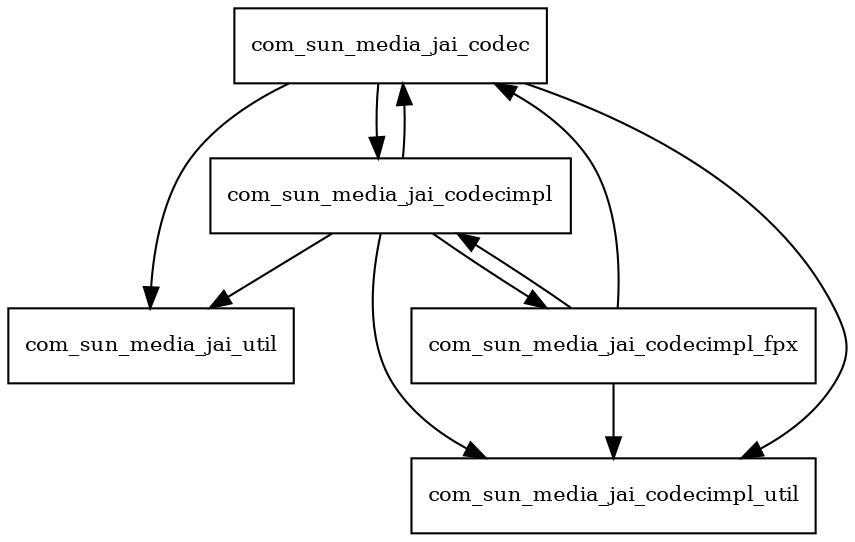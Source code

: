 digraph jai_codec_package_dependencies {
  node [shape = box, fontsize=10.0];
  com_sun_media_jai_codec -> com_sun_media_jai_codecimpl;
  com_sun_media_jai_codec -> com_sun_media_jai_codecimpl_util;
  com_sun_media_jai_codec -> com_sun_media_jai_util;
  com_sun_media_jai_codecimpl -> com_sun_media_jai_codec;
  com_sun_media_jai_codecimpl -> com_sun_media_jai_codecimpl_fpx;
  com_sun_media_jai_codecimpl -> com_sun_media_jai_codecimpl_util;
  com_sun_media_jai_codecimpl -> com_sun_media_jai_util;
  com_sun_media_jai_codecimpl_fpx -> com_sun_media_jai_codec;
  com_sun_media_jai_codecimpl_fpx -> com_sun_media_jai_codecimpl;
  com_sun_media_jai_codecimpl_fpx -> com_sun_media_jai_codecimpl_util;
}
